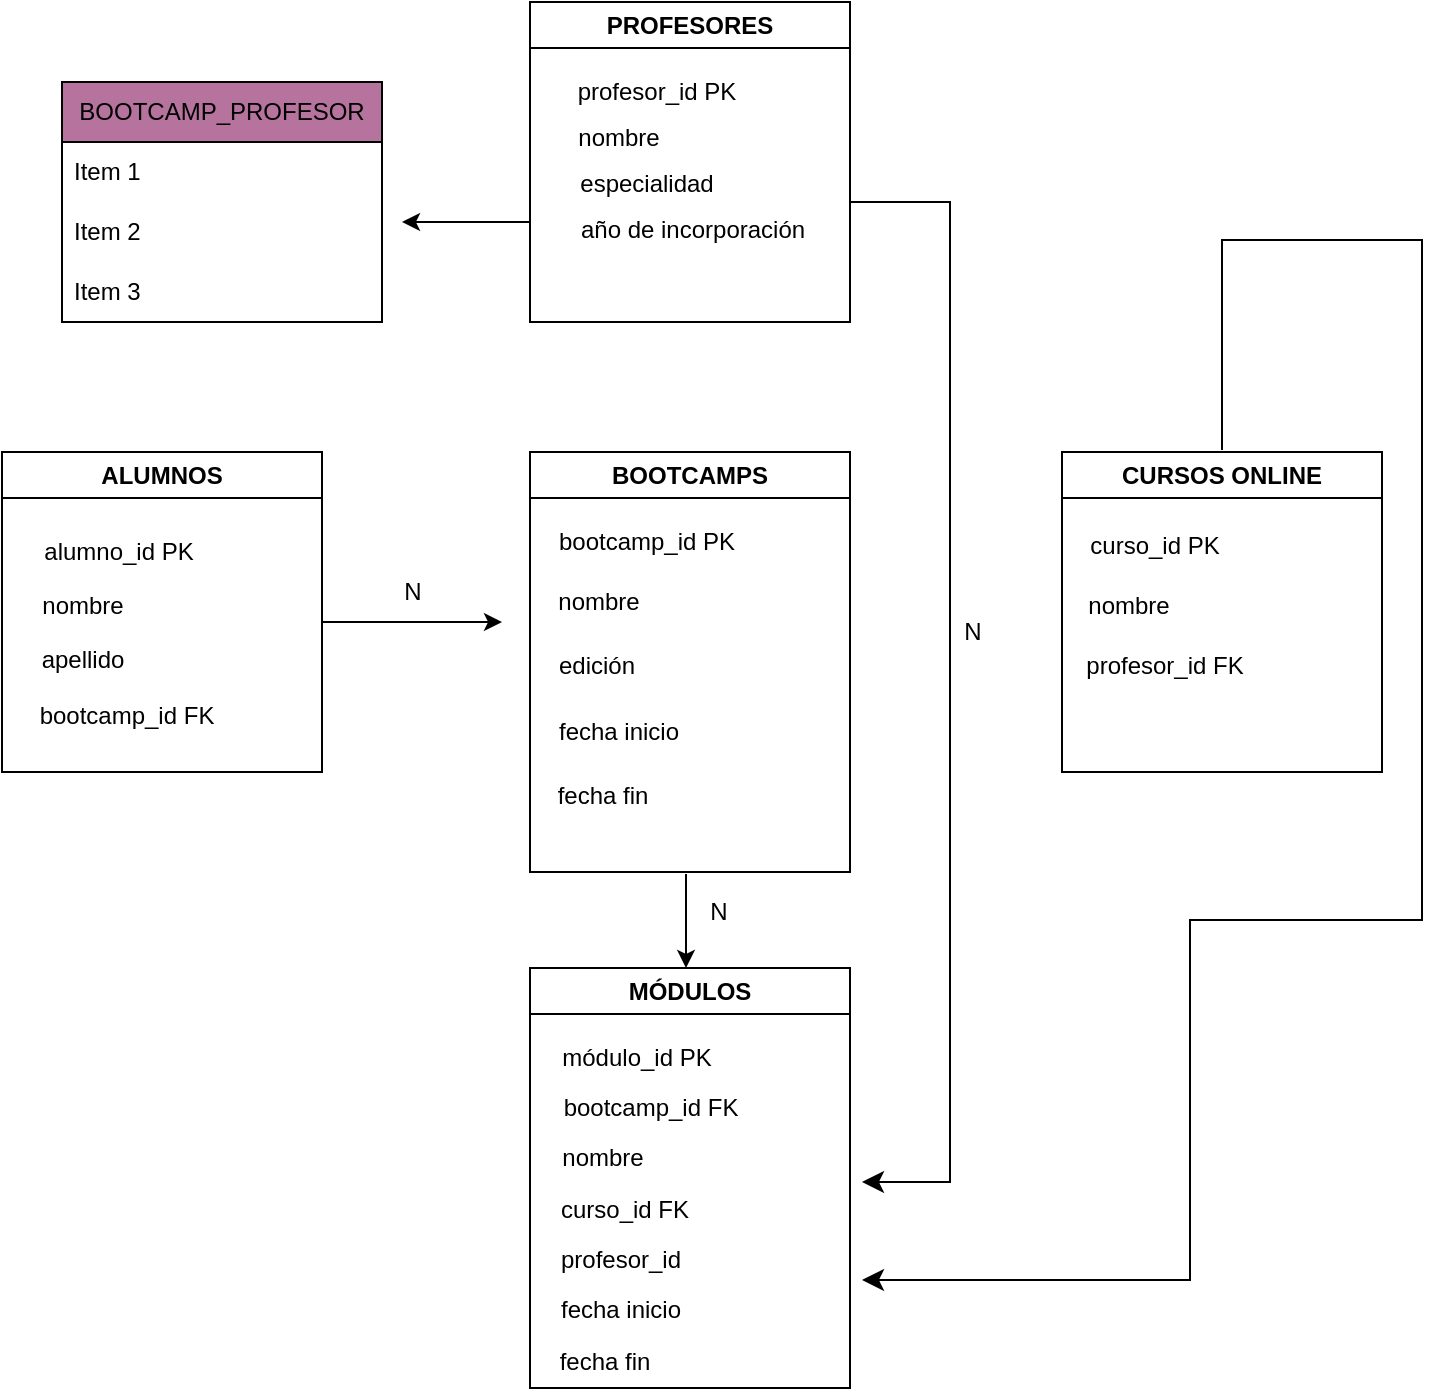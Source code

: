 <mxfile version="28.2.4">
  <diagram name="Página-1" id="Gt66E5zynTHzhx5hBwpI">
    <mxGraphModel dx="1426" dy="790" grid="1" gridSize="10" guides="1" tooltips="1" connect="1" arrows="1" fold="1" page="1" pageScale="1" pageWidth="827" pageHeight="1169" math="0" shadow="0">
      <root>
        <mxCell id="0" />
        <mxCell id="1" parent="0" />
        <mxCell id="vrYcx8my0ZzZRveAh0a--1" value="ALUMNOS" style="swimlane;whiteSpace=wrap;html=1;" parent="1" vertex="1">
          <mxGeometry x="70" y="305" width="160" height="160" as="geometry" />
        </mxCell>
        <mxCell id="vrYcx8my0ZzZRveAh0a--5" value="nombre" style="text;html=1;align=center;verticalAlign=middle;resizable=0;points=[];autosize=1;strokeColor=none;fillColor=none;" parent="vrYcx8my0ZzZRveAh0a--1" vertex="1">
          <mxGeometry x="10" y="62" width="60" height="30" as="geometry" />
        </mxCell>
        <mxCell id="vrYcx8my0ZzZRveAh0a--4" value="alumno_id PK" style="text;html=1;align=center;verticalAlign=middle;resizable=0;points=[];autosize=1;strokeColor=none;fillColor=none;" parent="vrYcx8my0ZzZRveAh0a--1" vertex="1">
          <mxGeometry x="8" y="35" width="100" height="30" as="geometry" />
        </mxCell>
        <mxCell id="ixe7OheFEb5oqjiclXjT-28" value="apellido" style="text;html=1;align=center;verticalAlign=middle;resizable=0;points=[];autosize=1;strokeColor=none;fillColor=none;" vertex="1" parent="vrYcx8my0ZzZRveAh0a--1">
          <mxGeometry x="10" y="89" width="60" height="30" as="geometry" />
        </mxCell>
        <mxCell id="ixe7OheFEb5oqjiclXjT-29" value="bootcamp_id FK" style="text;html=1;align=center;verticalAlign=middle;resizable=0;points=[];autosize=1;strokeColor=none;fillColor=none;" vertex="1" parent="vrYcx8my0ZzZRveAh0a--1">
          <mxGeometry x="7" y="117" width="110" height="30" as="geometry" />
        </mxCell>
        <mxCell id="vrYcx8my0ZzZRveAh0a--2" value="BOOTCAMPS" style="swimlane;whiteSpace=wrap;html=1;" parent="1" vertex="1">
          <mxGeometry x="334" y="305" width="160" height="210" as="geometry" />
        </mxCell>
        <mxCell id="vrYcx8my0ZzZRveAh0a--9" value="nombre" style="text;html=1;align=center;verticalAlign=middle;resizable=0;points=[];autosize=1;strokeColor=none;fillColor=none;" parent="vrYcx8my0ZzZRveAh0a--2" vertex="1">
          <mxGeometry x="4" y="60" width="60" height="30" as="geometry" />
        </mxCell>
        <mxCell id="vrYcx8my0ZzZRveAh0a--6" value="bootcamp_id PK" style="text;html=1;align=center;verticalAlign=middle;resizable=0;points=[];autosize=1;strokeColor=none;fillColor=none;" parent="vrYcx8my0ZzZRveAh0a--2" vertex="1">
          <mxGeometry x="3" y="30" width="110" height="30" as="geometry" />
        </mxCell>
        <mxCell id="ixe7OheFEb5oqjiclXjT-1" value="edición" style="text;html=1;align=center;verticalAlign=middle;resizable=0;points=[];autosize=1;strokeColor=none;fillColor=none;" vertex="1" parent="vrYcx8my0ZzZRveAh0a--2">
          <mxGeometry x="3" y="92" width="60" height="30" as="geometry" />
        </mxCell>
        <mxCell id="ixe7OheFEb5oqjiclXjT-2" value="fecha inicio" style="text;html=1;align=center;verticalAlign=middle;resizable=0;points=[];autosize=1;strokeColor=none;fillColor=none;" vertex="1" parent="vrYcx8my0ZzZRveAh0a--2">
          <mxGeometry x="4" y="125" width="80" height="30" as="geometry" />
        </mxCell>
        <mxCell id="ixe7OheFEb5oqjiclXjT-3" value="fecha fin" style="text;html=1;align=center;verticalAlign=middle;resizable=0;points=[];autosize=1;strokeColor=none;fillColor=none;" vertex="1" parent="vrYcx8my0ZzZRveAh0a--2">
          <mxGeometry x="1" y="157" width="70" height="30" as="geometry" />
        </mxCell>
        <mxCell id="vrYcx8my0ZzZRveAh0a--3" value="PROFESORES" style="swimlane;whiteSpace=wrap;html=1;" parent="1" vertex="1">
          <mxGeometry x="334" y="80" width="160" height="160" as="geometry" />
        </mxCell>
        <mxCell id="vrYcx8my0ZzZRveAh0a--12" value="especialidad" style="text;html=1;align=center;verticalAlign=middle;resizable=0;points=[];autosize=1;strokeColor=none;fillColor=none;" parent="vrYcx8my0ZzZRveAh0a--3" vertex="1">
          <mxGeometry x="13" y="76" width="90" height="30" as="geometry" />
        </mxCell>
        <mxCell id="vrYcx8my0ZzZRveAh0a--13" value="año de incorporación" style="text;html=1;align=center;verticalAlign=middle;resizable=0;points=[];autosize=1;strokeColor=none;fillColor=none;" parent="vrYcx8my0ZzZRveAh0a--3" vertex="1">
          <mxGeometry x="11" y="99" width="140" height="30" as="geometry" />
        </mxCell>
        <mxCell id="vrYcx8my0ZzZRveAh0a--11" value="profesor_id PK" style="text;html=1;align=center;verticalAlign=middle;resizable=0;points=[];autosize=1;strokeColor=none;fillColor=none;" parent="1" vertex="1">
          <mxGeometry x="347" y="110" width="100" height="30" as="geometry" />
        </mxCell>
        <mxCell id="vrYcx8my0ZzZRveAh0a--14" value="CURSOS ONLINE" style="swimlane;whiteSpace=wrap;html=1;" parent="1" vertex="1">
          <mxGeometry x="600" y="305" width="160" height="160" as="geometry" />
        </mxCell>
        <mxCell id="vrYcx8my0ZzZRveAh0a--15" value="nombre" style="text;html=1;align=center;verticalAlign=middle;resizable=0;points=[];autosize=1;strokeColor=none;fillColor=none;" parent="vrYcx8my0ZzZRveAh0a--14" vertex="1">
          <mxGeometry x="3" y="62" width="60" height="30" as="geometry" />
        </mxCell>
        <mxCell id="vrYcx8my0ZzZRveAh0a--16" value="profesor_id FK" style="text;html=1;align=center;verticalAlign=middle;resizable=0;points=[];autosize=1;strokeColor=none;fillColor=none;" parent="vrYcx8my0ZzZRveAh0a--14" vertex="1">
          <mxGeometry x="1" y="92" width="100" height="30" as="geometry" />
        </mxCell>
        <mxCell id="vrYcx8my0ZzZRveAh0a--17" value="curso_id PK" style="text;html=1;align=center;verticalAlign=middle;resizable=0;points=[];autosize=1;strokeColor=none;fillColor=none;" parent="vrYcx8my0ZzZRveAh0a--14" vertex="1">
          <mxGeometry x="1" y="32" width="90" height="30" as="geometry" />
        </mxCell>
        <mxCell id="vrYcx8my0ZzZRveAh0a--18" value="nombre" style="text;html=1;align=center;verticalAlign=middle;resizable=0;points=[];autosize=1;strokeColor=none;fillColor=none;" parent="1" vertex="1">
          <mxGeometry x="348" y="133" width="60" height="30" as="geometry" />
        </mxCell>
        <mxCell id="ixe7OheFEb5oqjiclXjT-6" value="MÓDULOS" style="swimlane;whiteSpace=wrap;html=1;startSize=23;" vertex="1" parent="1">
          <mxGeometry x="334" y="563" width="160" height="210" as="geometry" />
        </mxCell>
        <mxCell id="ixe7OheFEb5oqjiclXjT-7" value="nombre" style="text;html=1;align=center;verticalAlign=middle;resizable=0;points=[];autosize=1;strokeColor=none;fillColor=none;" vertex="1" parent="ixe7OheFEb5oqjiclXjT-6">
          <mxGeometry x="6" y="80" width="60" height="30" as="geometry" />
        </mxCell>
        <mxCell id="ixe7OheFEb5oqjiclXjT-8" value="curso_id FK" style="text;html=1;align=center;verticalAlign=middle;resizable=0;points=[];autosize=1;strokeColor=none;fillColor=none;" vertex="1" parent="ixe7OheFEb5oqjiclXjT-6">
          <mxGeometry x="2" y="106" width="90" height="30" as="geometry" />
        </mxCell>
        <mxCell id="ixe7OheFEb5oqjiclXjT-9" value="módulo_id PK" style="text;html=1;align=center;verticalAlign=middle;resizable=0;points=[];autosize=1;strokeColor=none;fillColor=none;" vertex="1" parent="ixe7OheFEb5oqjiclXjT-6">
          <mxGeometry x="3" y="30" width="100" height="30" as="geometry" />
        </mxCell>
        <mxCell id="ixe7OheFEb5oqjiclXjT-10" value="bootcamp_id FK" style="text;html=1;align=center;verticalAlign=middle;resizable=0;points=[];autosize=1;strokeColor=none;fillColor=none;" vertex="1" parent="ixe7OheFEb5oqjiclXjT-6">
          <mxGeometry x="5" y="55" width="110" height="30" as="geometry" />
        </mxCell>
        <mxCell id="ixe7OheFEb5oqjiclXjT-11" value="fecha inicio" style="text;html=1;align=center;verticalAlign=middle;resizable=0;points=[];autosize=1;strokeColor=none;fillColor=none;" vertex="1" parent="ixe7OheFEb5oqjiclXjT-6">
          <mxGeometry x="5" y="156" width="80" height="30" as="geometry" />
        </mxCell>
        <mxCell id="ixe7OheFEb5oqjiclXjT-12" value="fecha fin" style="text;html=1;align=center;verticalAlign=middle;resizable=0;points=[];autosize=1;strokeColor=none;fillColor=none;" vertex="1" parent="ixe7OheFEb5oqjiclXjT-6">
          <mxGeometry x="2" y="182" width="70" height="30" as="geometry" />
        </mxCell>
        <mxCell id="ixe7OheFEb5oqjiclXjT-33" value="profesor_id" style="text;html=1;align=center;verticalAlign=middle;resizable=0;points=[];autosize=1;strokeColor=none;fillColor=none;" vertex="1" parent="ixe7OheFEb5oqjiclXjT-6">
          <mxGeometry x="5" y="131" width="80" height="30" as="geometry" />
        </mxCell>
        <mxCell id="ixe7OheFEb5oqjiclXjT-21" value="" style="endArrow=classic;html=1;rounded=0;" edge="1" parent="1">
          <mxGeometry width="50" height="50" relative="1" as="geometry">
            <mxPoint x="412" y="516" as="sourcePoint" />
            <mxPoint x="412" y="563" as="targetPoint" />
          </mxGeometry>
        </mxCell>
        <mxCell id="ixe7OheFEb5oqjiclXjT-23" value="" style="edgeStyle=segmentEdgeStyle;endArrow=classic;html=1;curved=0;rounded=0;endSize=8;startSize=8;sourcePerimeterSpacing=0;targetPerimeterSpacing=0;" edge="1" parent="1">
          <mxGeometry width="100" relative="1" as="geometry">
            <mxPoint x="494" y="140" as="sourcePoint" />
            <mxPoint x="500" y="670" as="targetPoint" />
            <Array as="points">
              <mxPoint x="494" y="180" />
              <mxPoint x="544" y="180" />
              <mxPoint x="544" y="670" />
              <mxPoint x="514" y="670" />
            </Array>
          </mxGeometry>
        </mxCell>
        <mxCell id="ixe7OheFEb5oqjiclXjT-24" value="" style="edgeStyle=segmentEdgeStyle;endArrow=classic;html=1;curved=0;rounded=0;endSize=8;startSize=8;sourcePerimeterSpacing=0;targetPerimeterSpacing=0;exitX=1;exitY=0.5;exitDx=0;exitDy=0;" edge="1" parent="1">
          <mxGeometry width="100" relative="1" as="geometry">
            <mxPoint x="680" y="304" as="sourcePoint" />
            <mxPoint x="500" y="719" as="targetPoint" />
            <Array as="points">
              <mxPoint x="680" y="199" />
              <mxPoint x="780" y="199" />
              <mxPoint x="780" y="539" />
              <mxPoint x="664" y="539" />
              <mxPoint x="664" y="719" />
            </Array>
          </mxGeometry>
        </mxCell>
        <mxCell id="ixe7OheFEb5oqjiclXjT-25" value="" style="endArrow=classic;html=1;rounded=0;" edge="1" parent="1">
          <mxGeometry width="50" height="50" relative="1" as="geometry">
            <mxPoint x="230" y="390" as="sourcePoint" />
            <mxPoint x="320" y="390" as="targetPoint" />
          </mxGeometry>
        </mxCell>
        <mxCell id="ixe7OheFEb5oqjiclXjT-30" value="N" style="text;html=1;align=center;verticalAlign=middle;resizable=0;points=[];autosize=1;strokeColor=none;fillColor=none;" vertex="1" parent="1">
          <mxGeometry x="413" y="520" width="30" height="30" as="geometry" />
        </mxCell>
        <mxCell id="ixe7OheFEb5oqjiclXjT-31" value="N" style="text;html=1;align=center;verticalAlign=middle;resizable=0;points=[];autosize=1;strokeColor=none;fillColor=none;" vertex="1" parent="1">
          <mxGeometry x="540" y="380" width="30" height="30" as="geometry" />
        </mxCell>
        <mxCell id="ixe7OheFEb5oqjiclXjT-32" value="N" style="text;html=1;align=center;verticalAlign=middle;resizable=0;points=[];autosize=1;strokeColor=none;fillColor=none;" vertex="1" parent="1">
          <mxGeometry x="260" y="360" width="30" height="30" as="geometry" />
        </mxCell>
        <mxCell id="ixe7OheFEb5oqjiclXjT-36" value="BOOTCAMP_PROFESOR" style="swimlane;fontStyle=0;childLayout=stackLayout;horizontal=1;startSize=30;horizontalStack=0;resizeParent=1;resizeParentMax=0;resizeLast=0;collapsible=1;marginBottom=0;whiteSpace=wrap;html=1;fillColor=#B5739D;" vertex="1" parent="1">
          <mxGeometry x="100" y="120" width="160" height="120" as="geometry" />
        </mxCell>
        <mxCell id="ixe7OheFEb5oqjiclXjT-37" value="Item 1" style="text;strokeColor=none;fillColor=none;align=left;verticalAlign=middle;spacingLeft=4;spacingRight=4;overflow=hidden;points=[[0,0.5],[1,0.5]];portConstraint=eastwest;rotatable=0;whiteSpace=wrap;html=1;" vertex="1" parent="ixe7OheFEb5oqjiclXjT-36">
          <mxGeometry y="30" width="160" height="30" as="geometry" />
        </mxCell>
        <mxCell id="ixe7OheFEb5oqjiclXjT-38" value="Item 2" style="text;strokeColor=none;fillColor=none;align=left;verticalAlign=middle;spacingLeft=4;spacingRight=4;overflow=hidden;points=[[0,0.5],[1,0.5]];portConstraint=eastwest;rotatable=0;whiteSpace=wrap;html=1;" vertex="1" parent="ixe7OheFEb5oqjiclXjT-36">
          <mxGeometry y="60" width="160" height="30" as="geometry" />
        </mxCell>
        <mxCell id="ixe7OheFEb5oqjiclXjT-39" value="Item 3" style="text;strokeColor=none;fillColor=none;align=left;verticalAlign=middle;spacingLeft=4;spacingRight=4;overflow=hidden;points=[[0,0.5],[1,0.5]];portConstraint=eastwest;rotatable=0;whiteSpace=wrap;html=1;" vertex="1" parent="ixe7OheFEb5oqjiclXjT-36">
          <mxGeometry y="90" width="160" height="30" as="geometry" />
        </mxCell>
        <mxCell id="ixe7OheFEb5oqjiclXjT-40" value="" style="endArrow=classic;html=1;rounded=0;exitX=0.107;exitY=0.367;exitDx=0;exitDy=0;exitPerimeter=0;" edge="1" parent="1">
          <mxGeometry width="50" height="50" relative="1" as="geometry">
            <mxPoint x="333.98" y="190.01" as="sourcePoint" />
            <mxPoint x="270" y="190" as="targetPoint" />
          </mxGeometry>
        </mxCell>
      </root>
    </mxGraphModel>
  </diagram>
</mxfile>
